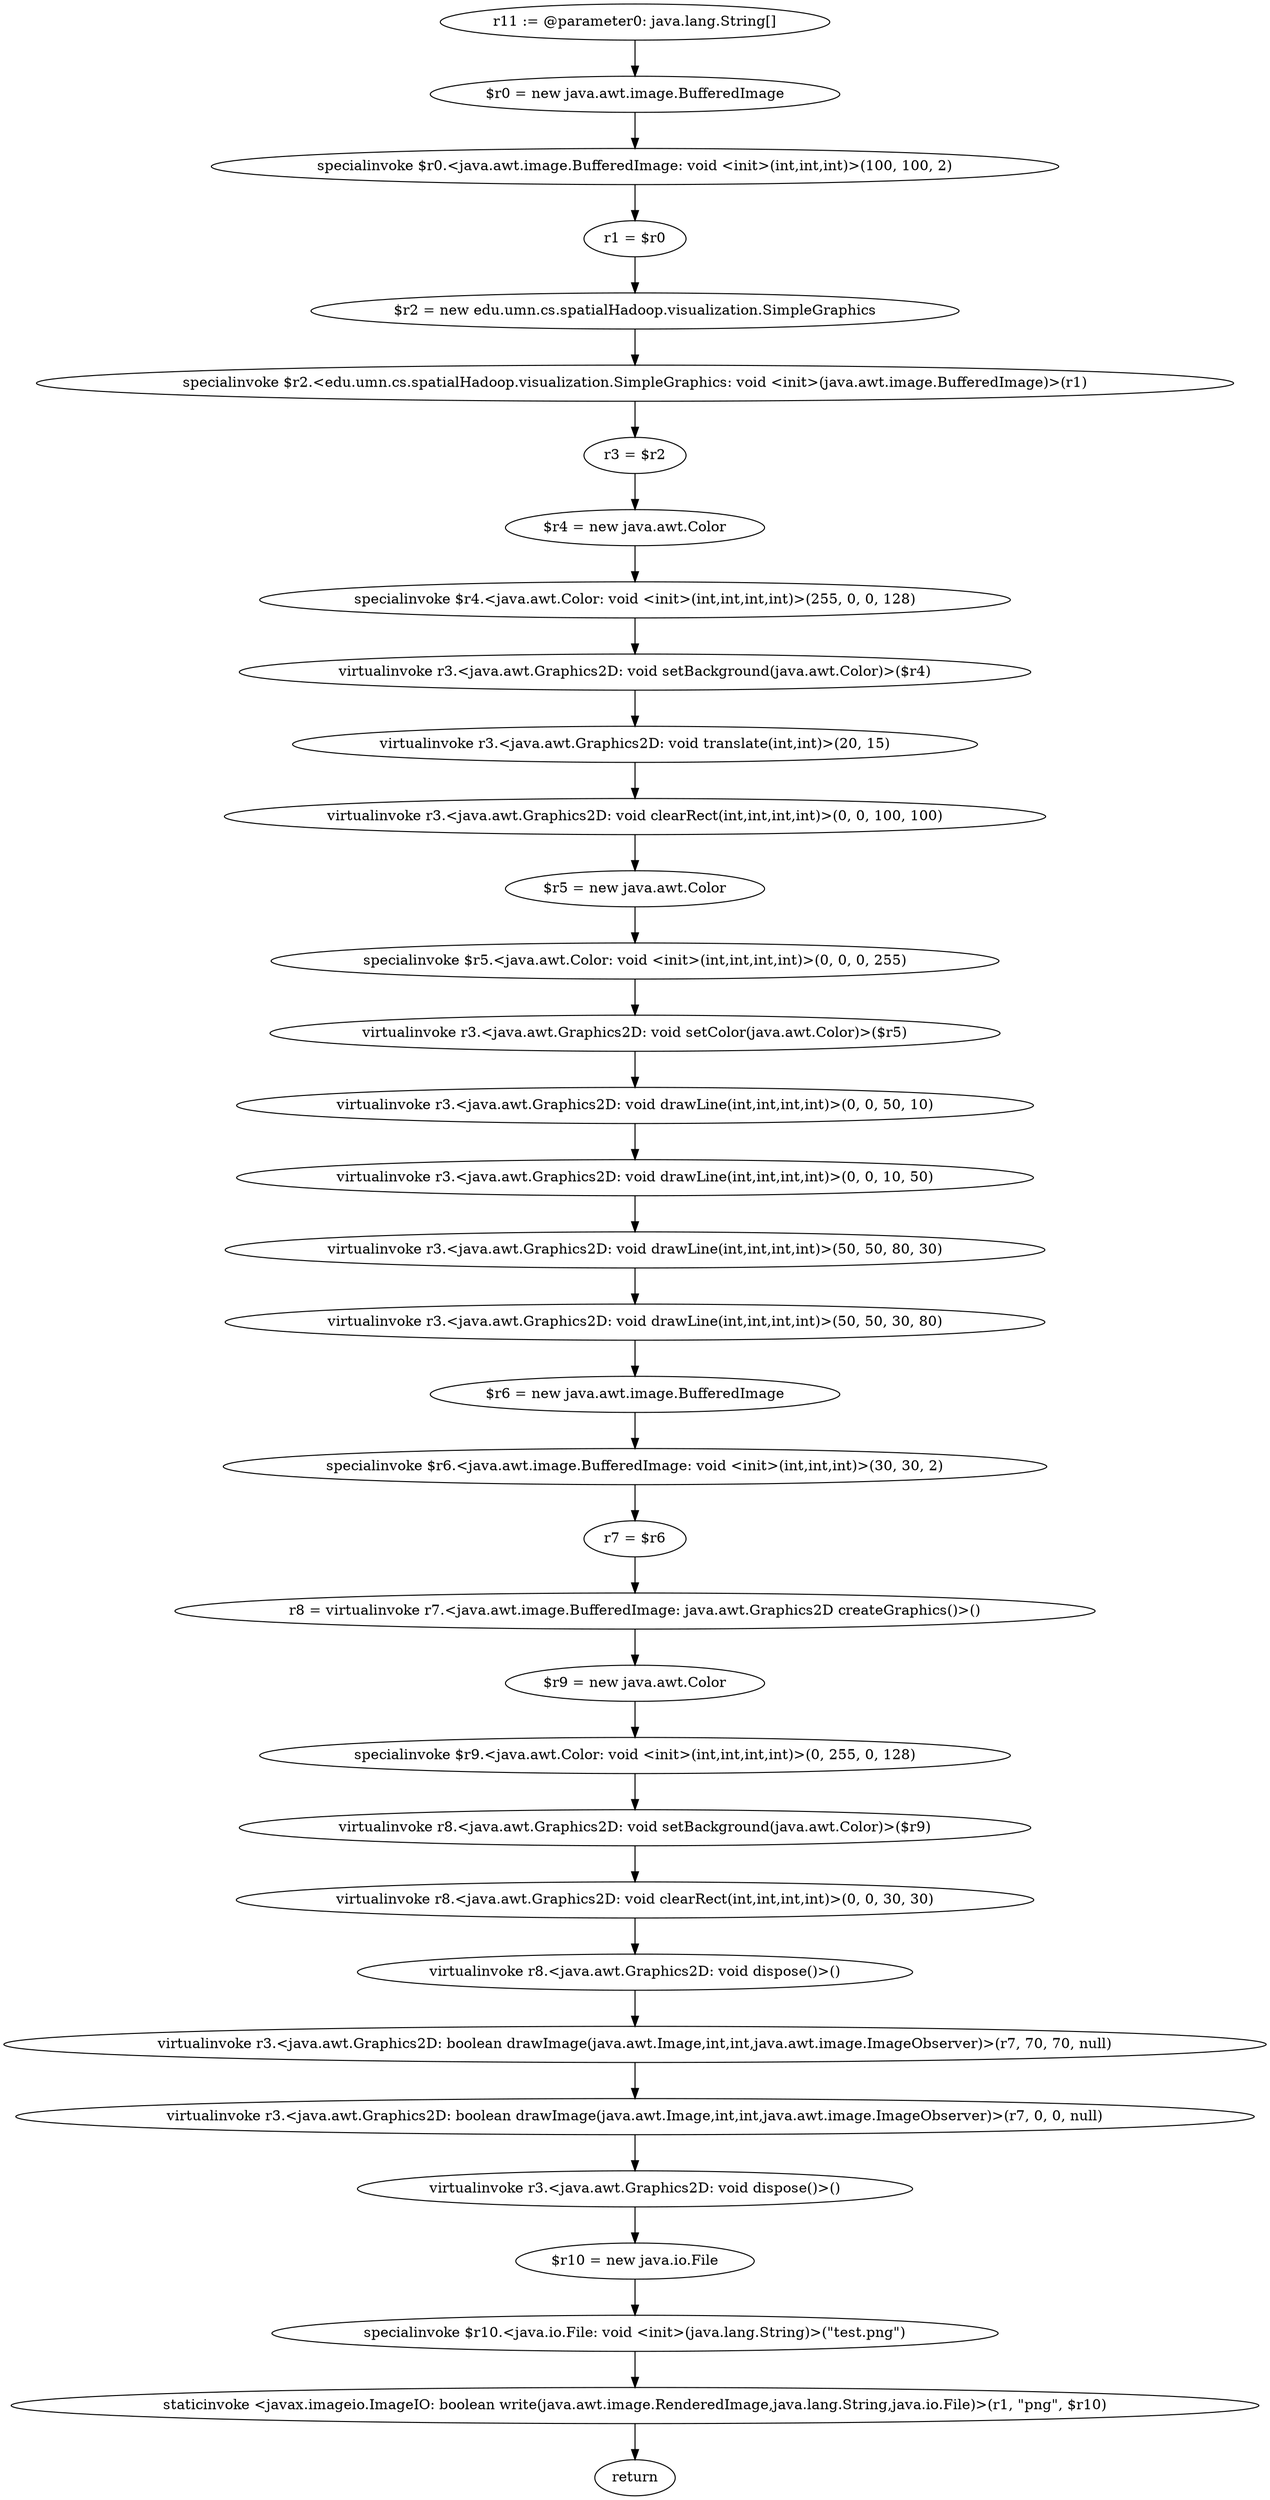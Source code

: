 digraph "unitGraph" {
    "r11 := @parameter0: java.lang.String[]"
    "$r0 = new java.awt.image.BufferedImage"
    "specialinvoke $r0.<java.awt.image.BufferedImage: void <init>(int,int,int)>(100, 100, 2)"
    "r1 = $r0"
    "$r2 = new edu.umn.cs.spatialHadoop.visualization.SimpleGraphics"
    "specialinvoke $r2.<edu.umn.cs.spatialHadoop.visualization.SimpleGraphics: void <init>(java.awt.image.BufferedImage)>(r1)"
    "r3 = $r2"
    "$r4 = new java.awt.Color"
    "specialinvoke $r4.<java.awt.Color: void <init>(int,int,int,int)>(255, 0, 0, 128)"
    "virtualinvoke r3.<java.awt.Graphics2D: void setBackground(java.awt.Color)>($r4)"
    "virtualinvoke r3.<java.awt.Graphics2D: void translate(int,int)>(20, 15)"
    "virtualinvoke r3.<java.awt.Graphics2D: void clearRect(int,int,int,int)>(0, 0, 100, 100)"
    "$r5 = new java.awt.Color"
    "specialinvoke $r5.<java.awt.Color: void <init>(int,int,int,int)>(0, 0, 0, 255)"
    "virtualinvoke r3.<java.awt.Graphics2D: void setColor(java.awt.Color)>($r5)"
    "virtualinvoke r3.<java.awt.Graphics2D: void drawLine(int,int,int,int)>(0, 0, 50, 10)"
    "virtualinvoke r3.<java.awt.Graphics2D: void drawLine(int,int,int,int)>(0, 0, 10, 50)"
    "virtualinvoke r3.<java.awt.Graphics2D: void drawLine(int,int,int,int)>(50, 50, 80, 30)"
    "virtualinvoke r3.<java.awt.Graphics2D: void drawLine(int,int,int,int)>(50, 50, 30, 80)"
    "$r6 = new java.awt.image.BufferedImage"
    "specialinvoke $r6.<java.awt.image.BufferedImage: void <init>(int,int,int)>(30, 30, 2)"
    "r7 = $r6"
    "r8 = virtualinvoke r7.<java.awt.image.BufferedImage: java.awt.Graphics2D createGraphics()>()"
    "$r9 = new java.awt.Color"
    "specialinvoke $r9.<java.awt.Color: void <init>(int,int,int,int)>(0, 255, 0, 128)"
    "virtualinvoke r8.<java.awt.Graphics2D: void setBackground(java.awt.Color)>($r9)"
    "virtualinvoke r8.<java.awt.Graphics2D: void clearRect(int,int,int,int)>(0, 0, 30, 30)"
    "virtualinvoke r8.<java.awt.Graphics2D: void dispose()>()"
    "virtualinvoke r3.<java.awt.Graphics2D: boolean drawImage(java.awt.Image,int,int,java.awt.image.ImageObserver)>(r7, 70, 70, null)"
    "virtualinvoke r3.<java.awt.Graphics2D: boolean drawImage(java.awt.Image,int,int,java.awt.image.ImageObserver)>(r7, 0, 0, null)"
    "virtualinvoke r3.<java.awt.Graphics2D: void dispose()>()"
    "$r10 = new java.io.File"
    "specialinvoke $r10.<java.io.File: void <init>(java.lang.String)>(\"test.png\")"
    "staticinvoke <javax.imageio.ImageIO: boolean write(java.awt.image.RenderedImage,java.lang.String,java.io.File)>(r1, \"png\", $r10)"
    "return"
    "r11 := @parameter0: java.lang.String[]"->"$r0 = new java.awt.image.BufferedImage";
    "$r0 = new java.awt.image.BufferedImage"->"specialinvoke $r0.<java.awt.image.BufferedImage: void <init>(int,int,int)>(100, 100, 2)";
    "specialinvoke $r0.<java.awt.image.BufferedImage: void <init>(int,int,int)>(100, 100, 2)"->"r1 = $r0";
    "r1 = $r0"->"$r2 = new edu.umn.cs.spatialHadoop.visualization.SimpleGraphics";
    "$r2 = new edu.umn.cs.spatialHadoop.visualization.SimpleGraphics"->"specialinvoke $r2.<edu.umn.cs.spatialHadoop.visualization.SimpleGraphics: void <init>(java.awt.image.BufferedImage)>(r1)";
    "specialinvoke $r2.<edu.umn.cs.spatialHadoop.visualization.SimpleGraphics: void <init>(java.awt.image.BufferedImage)>(r1)"->"r3 = $r2";
    "r3 = $r2"->"$r4 = new java.awt.Color";
    "$r4 = new java.awt.Color"->"specialinvoke $r4.<java.awt.Color: void <init>(int,int,int,int)>(255, 0, 0, 128)";
    "specialinvoke $r4.<java.awt.Color: void <init>(int,int,int,int)>(255, 0, 0, 128)"->"virtualinvoke r3.<java.awt.Graphics2D: void setBackground(java.awt.Color)>($r4)";
    "virtualinvoke r3.<java.awt.Graphics2D: void setBackground(java.awt.Color)>($r4)"->"virtualinvoke r3.<java.awt.Graphics2D: void translate(int,int)>(20, 15)";
    "virtualinvoke r3.<java.awt.Graphics2D: void translate(int,int)>(20, 15)"->"virtualinvoke r3.<java.awt.Graphics2D: void clearRect(int,int,int,int)>(0, 0, 100, 100)";
    "virtualinvoke r3.<java.awt.Graphics2D: void clearRect(int,int,int,int)>(0, 0, 100, 100)"->"$r5 = new java.awt.Color";
    "$r5 = new java.awt.Color"->"specialinvoke $r5.<java.awt.Color: void <init>(int,int,int,int)>(0, 0, 0, 255)";
    "specialinvoke $r5.<java.awt.Color: void <init>(int,int,int,int)>(0, 0, 0, 255)"->"virtualinvoke r3.<java.awt.Graphics2D: void setColor(java.awt.Color)>($r5)";
    "virtualinvoke r3.<java.awt.Graphics2D: void setColor(java.awt.Color)>($r5)"->"virtualinvoke r3.<java.awt.Graphics2D: void drawLine(int,int,int,int)>(0, 0, 50, 10)";
    "virtualinvoke r3.<java.awt.Graphics2D: void drawLine(int,int,int,int)>(0, 0, 50, 10)"->"virtualinvoke r3.<java.awt.Graphics2D: void drawLine(int,int,int,int)>(0, 0, 10, 50)";
    "virtualinvoke r3.<java.awt.Graphics2D: void drawLine(int,int,int,int)>(0, 0, 10, 50)"->"virtualinvoke r3.<java.awt.Graphics2D: void drawLine(int,int,int,int)>(50, 50, 80, 30)";
    "virtualinvoke r3.<java.awt.Graphics2D: void drawLine(int,int,int,int)>(50, 50, 80, 30)"->"virtualinvoke r3.<java.awt.Graphics2D: void drawLine(int,int,int,int)>(50, 50, 30, 80)";
    "virtualinvoke r3.<java.awt.Graphics2D: void drawLine(int,int,int,int)>(50, 50, 30, 80)"->"$r6 = new java.awt.image.BufferedImage";
    "$r6 = new java.awt.image.BufferedImage"->"specialinvoke $r6.<java.awt.image.BufferedImage: void <init>(int,int,int)>(30, 30, 2)";
    "specialinvoke $r6.<java.awt.image.BufferedImage: void <init>(int,int,int)>(30, 30, 2)"->"r7 = $r6";
    "r7 = $r6"->"r8 = virtualinvoke r7.<java.awt.image.BufferedImage: java.awt.Graphics2D createGraphics()>()";
    "r8 = virtualinvoke r7.<java.awt.image.BufferedImage: java.awt.Graphics2D createGraphics()>()"->"$r9 = new java.awt.Color";
    "$r9 = new java.awt.Color"->"specialinvoke $r9.<java.awt.Color: void <init>(int,int,int,int)>(0, 255, 0, 128)";
    "specialinvoke $r9.<java.awt.Color: void <init>(int,int,int,int)>(0, 255, 0, 128)"->"virtualinvoke r8.<java.awt.Graphics2D: void setBackground(java.awt.Color)>($r9)";
    "virtualinvoke r8.<java.awt.Graphics2D: void setBackground(java.awt.Color)>($r9)"->"virtualinvoke r8.<java.awt.Graphics2D: void clearRect(int,int,int,int)>(0, 0, 30, 30)";
    "virtualinvoke r8.<java.awt.Graphics2D: void clearRect(int,int,int,int)>(0, 0, 30, 30)"->"virtualinvoke r8.<java.awt.Graphics2D: void dispose()>()";
    "virtualinvoke r8.<java.awt.Graphics2D: void dispose()>()"->"virtualinvoke r3.<java.awt.Graphics2D: boolean drawImage(java.awt.Image,int,int,java.awt.image.ImageObserver)>(r7, 70, 70, null)";
    "virtualinvoke r3.<java.awt.Graphics2D: boolean drawImage(java.awt.Image,int,int,java.awt.image.ImageObserver)>(r7, 70, 70, null)"->"virtualinvoke r3.<java.awt.Graphics2D: boolean drawImage(java.awt.Image,int,int,java.awt.image.ImageObserver)>(r7, 0, 0, null)";
    "virtualinvoke r3.<java.awt.Graphics2D: boolean drawImage(java.awt.Image,int,int,java.awt.image.ImageObserver)>(r7, 0, 0, null)"->"virtualinvoke r3.<java.awt.Graphics2D: void dispose()>()";
    "virtualinvoke r3.<java.awt.Graphics2D: void dispose()>()"->"$r10 = new java.io.File";
    "$r10 = new java.io.File"->"specialinvoke $r10.<java.io.File: void <init>(java.lang.String)>(\"test.png\")";
    "specialinvoke $r10.<java.io.File: void <init>(java.lang.String)>(\"test.png\")"->"staticinvoke <javax.imageio.ImageIO: boolean write(java.awt.image.RenderedImage,java.lang.String,java.io.File)>(r1, \"png\", $r10)";
    "staticinvoke <javax.imageio.ImageIO: boolean write(java.awt.image.RenderedImage,java.lang.String,java.io.File)>(r1, \"png\", $r10)"->"return";
}
